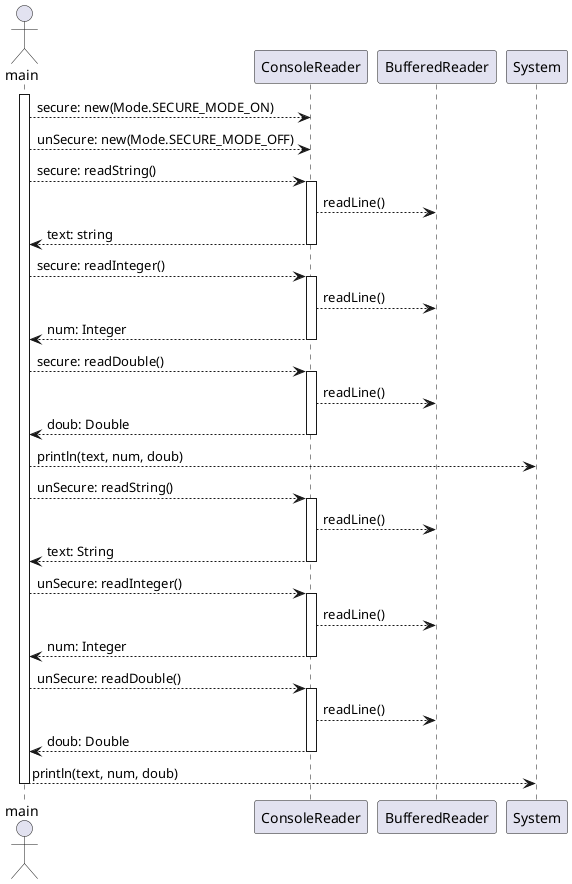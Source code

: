 @startuml
	actor main
	activate main
	main --> ConsoleReader : secure: new(Mode.SECURE_MODE_ON)
	main --> ConsoleReader : unSecure: new(Mode.SECURE_MODE_OFF)
	
	main --> ConsoleReader : secure: readString()
	activate ConsoleReader
		ConsoleReader --> BufferedReader : readLine()
		ConsoleReader --> main : text: string
	deactivate ConsoleReader
	
	main --> ConsoleReader : secure: readInteger()
	activate ConsoleReader
		ConsoleReader --> BufferedReader : readLine()
		ConsoleReader --> main : num: Integer
	deactivate ConsoleReader

	main --> ConsoleReader : secure: readDouble()
	activate ConsoleReader
		ConsoleReader --> BufferedReader : readLine()
		ConsoleReader --> main : doub: Double
	deactivate ConsoleReader	
	
	main --> System: println(text, num, doub)
	
	main --> ConsoleReader : unSecure: readString()
	activate ConsoleReader
		ConsoleReader --> BufferedReader : readLine()
		ConsoleReader --> main : text: String
	deactivate ConsoleReader
	
	main --> ConsoleReader : unSecure: readInteger()
	activate ConsoleReader
		ConsoleReader --> BufferedReader : readLine()
		ConsoleReader --> main : num: Integer
	deactivate ConsoleReader
	
	main --> ConsoleReader : unSecure: readDouble()
	activate ConsoleReader
		ConsoleReader --> BufferedReader : readLine()
		ConsoleReader --> main : doub: Double
	deactivate ConsoleReader
	
	main --> System: println(text, num, doub)
	deactivate main
@enduml